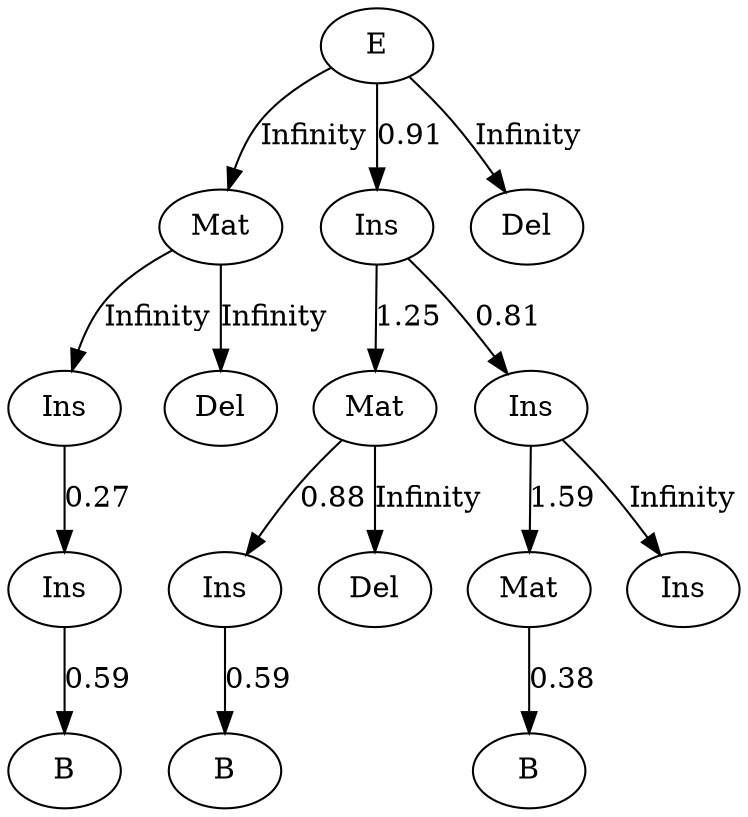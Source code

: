 digraph {
  N1 [label="E"]
  N2 [label="Mat"]
  N3 [label="Ins"]
  N4 [label="Ins"]
  N5 [label="B"]
  N6 [label="Del"]
  N7 [label="Ins"]
  N8 [label="Mat"]
  N9 [label="Ins"]
  N10 [label="B"]
  N11 [label="Del"]
  N12 [label="Ins"]
  N13 [label="Mat"]
  N14 [label="B"]
  N15 [label="Ins"]
  N16 [label="Del"]
  N1 -> N16 [label="Infinity"]
  N12 -> N15 [label="Infinity"]
  N13 -> N14 [label="0.38"]
  N12 -> N13 [label="1.59"]
  N7 -> N12 [label="0.81"]
  N8 -> N11 [label="Infinity"]
  N9 -> N10 [label="0.59"]
  N8 -> N9 [label="0.88"]
  N7 -> N8 [label="1.25"]
  N1 -> N7 [label="0.91"]
  N2 -> N6 [label="Infinity"]
  N4 -> N5 [label="0.59"]
  N3 -> N4 [label="0.27"]
  N2 -> N3 [label="Infinity"]
  N1 -> N2 [label="Infinity"]
}
